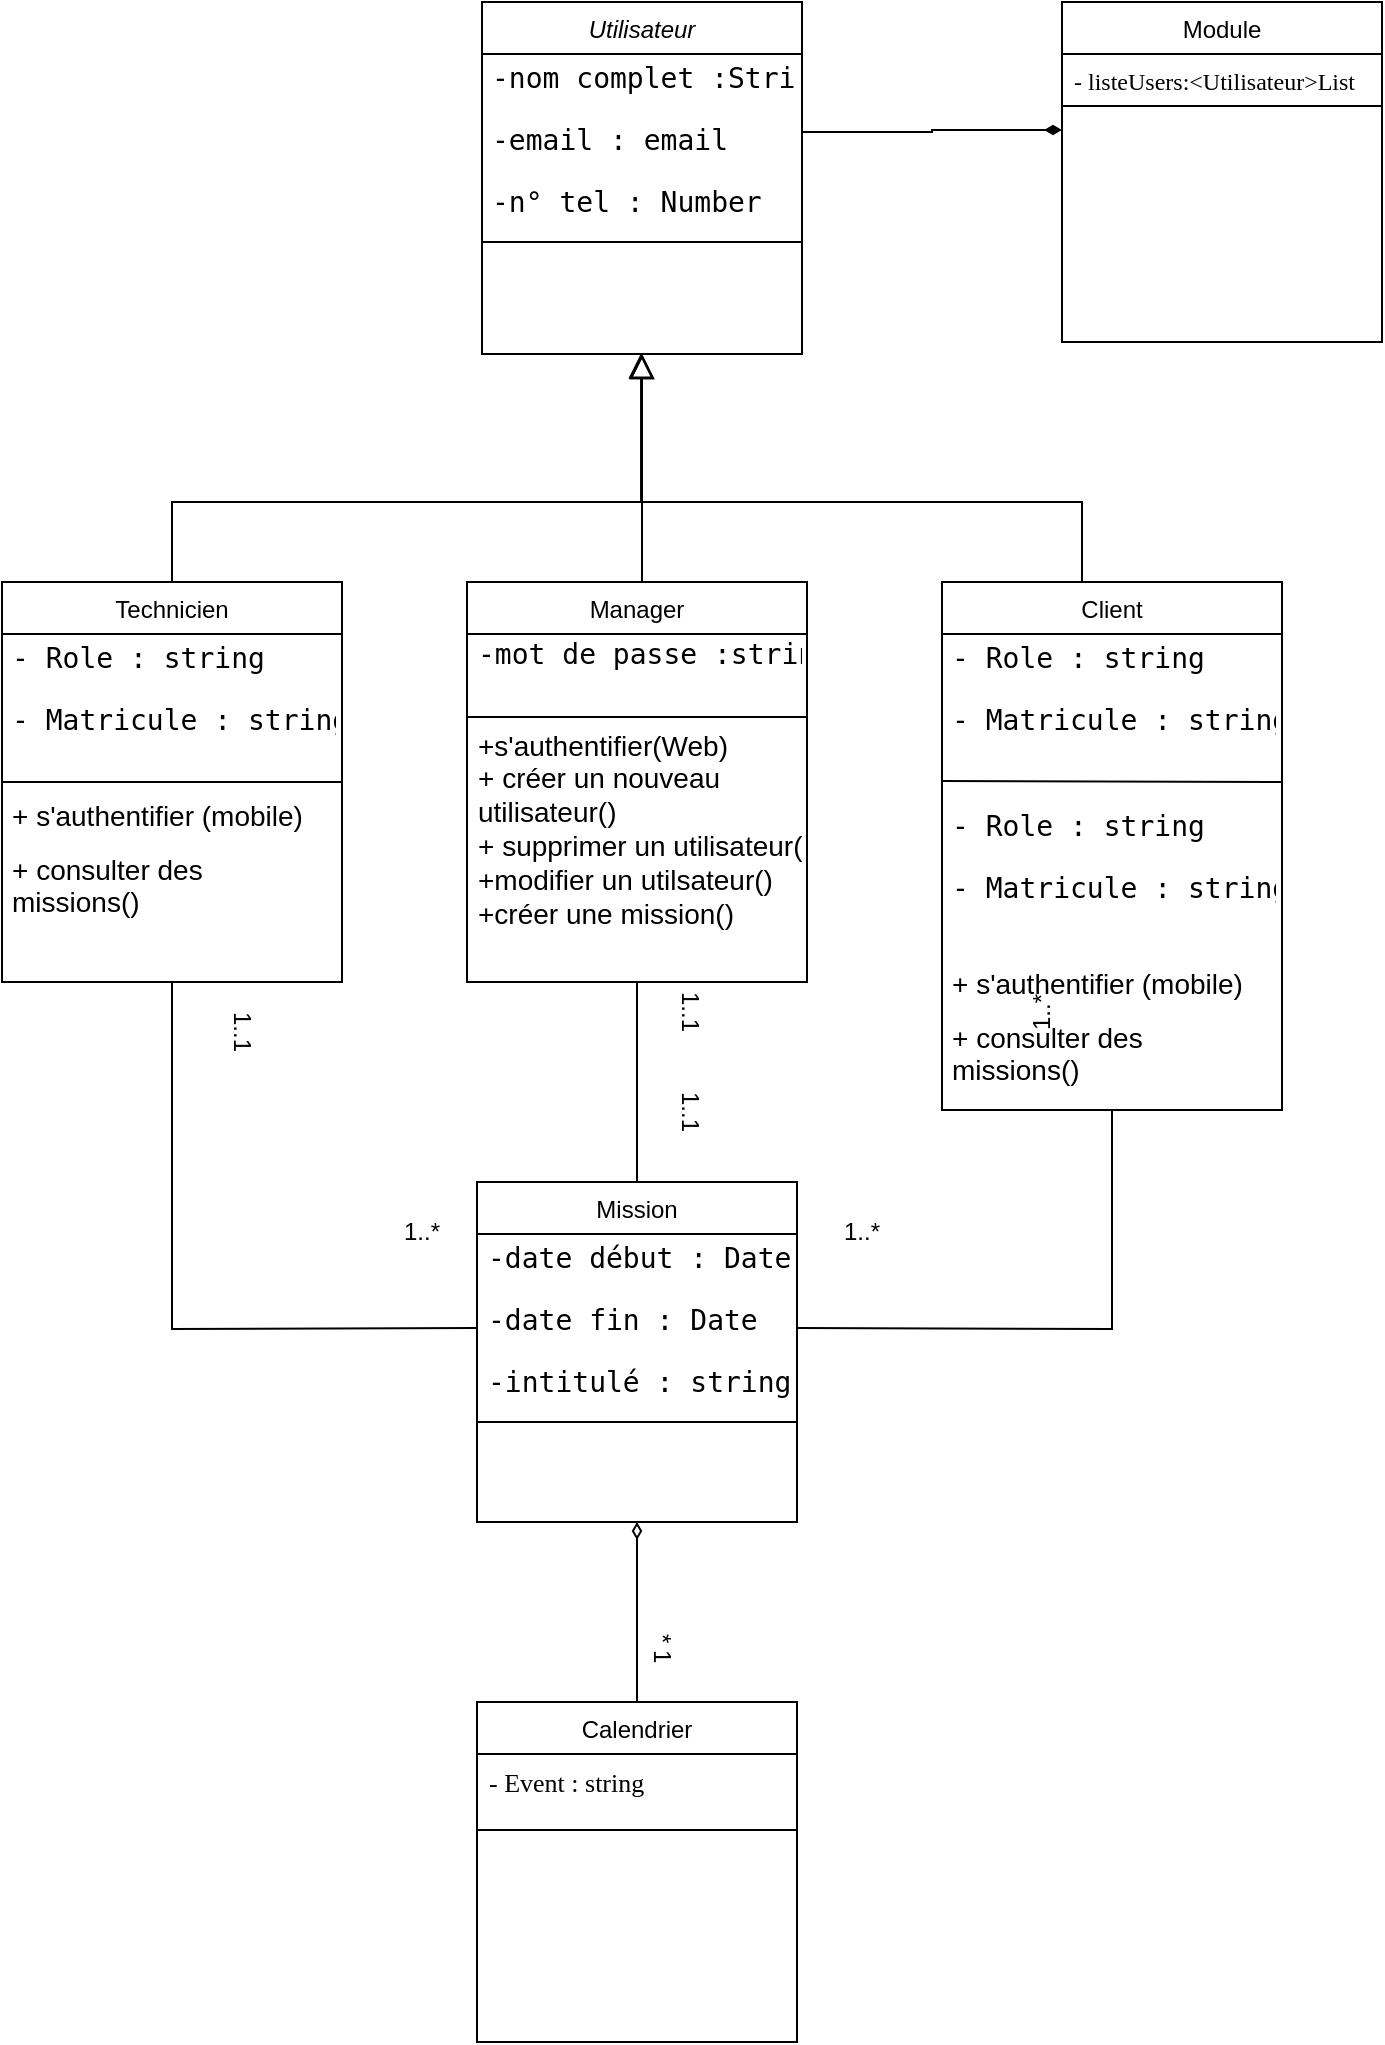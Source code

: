 <mxfile version="18.1.2" type="github">
  <diagram id="C5RBs43oDa-KdzZeNtuy" name="Page-1">
    <mxGraphModel dx="1038" dy="579" grid="1" gridSize="10" guides="1" tooltips="1" connect="1" arrows="1" fold="1" page="1" pageScale="1" pageWidth="827" pageHeight="1169" math="0" shadow="0">
      <root>
        <mxCell id="WIyWlLk6GJQsqaUBKTNV-0" />
        <mxCell id="WIyWlLk6GJQsqaUBKTNV-1" parent="WIyWlLk6GJQsqaUBKTNV-0" />
        <mxCell id="zkfFHV4jXpPFQw0GAbJ--0" value="Utilisateur" style="swimlane;fontStyle=2;align=center;verticalAlign=top;childLayout=stackLayout;horizontal=1;startSize=26;horizontalStack=0;resizeParent=1;resizeLast=0;collapsible=1;marginBottom=0;rounded=0;shadow=0;strokeWidth=1;" parent="WIyWlLk6GJQsqaUBKTNV-1" vertex="1">
          <mxGeometry x="340" y="70" width="160" height="176" as="geometry">
            <mxRectangle x="230" y="140" width="160" height="26" as="alternateBounds" />
          </mxGeometry>
        </mxCell>
        <mxCell id="4CXuDcewyqUGaf7q-5Id-18" value="&lt;pre&gt;-nom complet :String &lt;/pre&gt;&lt;pre&gt;-email : email &lt;/pre&gt;&lt;pre&gt;-n° tel : Number&lt;/pre&gt;" style="text;html=1;strokeColor=none;fillColor=none;spacing=5;spacingTop=-20;whiteSpace=wrap;overflow=hidden;rounded=0;fontFamily=Georgia;fontSize=14;" parent="zkfFHV4jXpPFQw0GAbJ--0" vertex="1">
          <mxGeometry y="26" width="160" height="90" as="geometry" />
        </mxCell>
        <mxCell id="zkfFHV4jXpPFQw0GAbJ--4" value="" style="line;html=1;strokeWidth=1;align=left;verticalAlign=middle;spacingTop=-1;spacingLeft=3;spacingRight=3;rotatable=0;labelPosition=right;points=[];portConstraint=eastwest;" parent="zkfFHV4jXpPFQw0GAbJ--0" vertex="1">
          <mxGeometry y="116" width="160" height="8" as="geometry" />
        </mxCell>
        <mxCell id="zkfFHV4jXpPFQw0GAbJ--6" value="Technicien" style="swimlane;fontStyle=0;align=center;verticalAlign=top;childLayout=stackLayout;horizontal=1;startSize=26;horizontalStack=0;resizeParent=1;resizeLast=0;collapsible=1;marginBottom=0;rounded=0;shadow=0;strokeWidth=1;" parent="WIyWlLk6GJQsqaUBKTNV-1" vertex="1">
          <mxGeometry x="100" y="360" width="170" height="200" as="geometry">
            <mxRectangle x="130" y="380" width="160" height="26" as="alternateBounds" />
          </mxGeometry>
        </mxCell>
        <mxCell id="4CXuDcewyqUGaf7q-5Id-5" value="&lt;pre style=&quot;font-size: 14px;&quot;&gt;- Role : string &lt;/pre&gt;&lt;pre style=&quot;font-size: 14px;&quot;&gt;- Matricule : string &lt;/pre&gt;" style="text;html=1;strokeColor=none;fillColor=none;spacing=5;spacingTop=-20;whiteSpace=wrap;overflow=hidden;rounded=0;align=left;" parent="zkfFHV4jXpPFQw0GAbJ--6" vertex="1">
          <mxGeometry y="26" width="170" height="84" as="geometry" />
        </mxCell>
        <mxCell id="4CXuDcewyqUGaf7q-5Id-0" value="&lt;h1 style=&quot;font-size: 14px;&quot;&gt;&lt;font style=&quot;font-size: 14px;&quot;&gt;&lt;span style=&quot;background-color: initial; font-weight: normal;&quot;&gt;+ s&#39;authentifier (mobile)&amp;nbsp;&amp;nbsp;&lt;/span&gt;&lt;br&gt;&lt;/font&gt;&lt;/h1&gt;&lt;div style=&quot;font-size: 14px;&quot;&gt;&lt;font style=&quot;font-size: 14px;&quot;&gt;&lt;span style=&quot;background-color: initial;&quot;&gt;+ consulter des missions()&lt;/span&gt;&lt;br&gt;&lt;/font&gt;&lt;/div&gt;&lt;div style=&quot;font-size: 14px;&quot;&gt;&lt;br&gt;&lt;/div&gt;" style="text;html=1;strokeColor=none;fillColor=none;spacing=5;spacingTop=-20;whiteSpace=wrap;overflow=hidden;rounded=0;" parent="zkfFHV4jXpPFQw0GAbJ--6" vertex="1">
          <mxGeometry y="110" width="170" height="70" as="geometry" />
        </mxCell>
        <mxCell id="zkfFHV4jXpPFQw0GAbJ--12" value="" style="endArrow=block;endSize=10;endFill=0;shadow=0;strokeWidth=1;rounded=0;edgeStyle=elbowEdgeStyle;elbow=vertical;" parent="WIyWlLk6GJQsqaUBKTNV-1" source="zkfFHV4jXpPFQw0GAbJ--6" target="zkfFHV4jXpPFQw0GAbJ--0" edge="1">
          <mxGeometry width="160" relative="1" as="geometry">
            <mxPoint x="200" y="203" as="sourcePoint" />
            <mxPoint x="200" y="203" as="targetPoint" />
            <Array as="points">
              <mxPoint x="420" y="320" />
              <mxPoint x="420" y="314" />
              <mxPoint x="370" y="314" />
            </Array>
          </mxGeometry>
        </mxCell>
        <mxCell id="Vk1bH2cdv19ZKUo0edv7-28" style="edgeStyle=orthogonalEdgeStyle;rounded=0;orthogonalLoop=1;jettySize=auto;html=1;exitX=0.5;exitY=1;exitDx=0;exitDy=0;entryX=0.5;entryY=0;entryDx=0;entryDy=0;endArrow=baseDash;endFill=0;" parent="WIyWlLk6GJQsqaUBKTNV-1" source="zkfFHV4jXpPFQw0GAbJ--13" target="WqivtSoIRXflKxzYT_6G-6" edge="1">
          <mxGeometry relative="1" as="geometry" />
        </mxCell>
        <mxCell id="zkfFHV4jXpPFQw0GAbJ--13" value="Manager" style="swimlane;fontStyle=0;align=center;verticalAlign=top;childLayout=stackLayout;horizontal=1;startSize=26;horizontalStack=0;resizeParent=1;resizeLast=0;collapsible=1;marginBottom=0;rounded=0;shadow=0;strokeWidth=1;" parent="WIyWlLk6GJQsqaUBKTNV-1" vertex="1">
          <mxGeometry x="332.5" y="360" width="170" height="200" as="geometry">
            <mxRectangle x="340" y="380" width="170" height="26" as="alternateBounds" />
          </mxGeometry>
        </mxCell>
        <mxCell id="4CXuDcewyqUGaf7q-5Id-15" value="" style="endArrow=none;html=1;rounded=0;fontFamily=Georgia;fontSize=14;" parent="zkfFHV4jXpPFQw0GAbJ--13" edge="1">
          <mxGeometry width="50" height="50" relative="1" as="geometry">
            <mxPoint y="67.5" as="sourcePoint" />
            <mxPoint x="170" y="67.5" as="targetPoint" />
          </mxGeometry>
        </mxCell>
        <mxCell id="4CXuDcewyqUGaf7q-5Id-10" value="&lt;pre&gt;&lt;font style=&quot;font-size: 14px;&quot;&gt;-mot de passe :string&lt;/font&gt;&lt;/pre&gt;&lt;div style=&quot;font-size: 14px;&quot;&gt;&lt;br&gt;&lt;/div&gt;&lt;div style=&quot;font-size: 14px;&quot;&gt;+s&#39;authentifier(Web)&amp;nbsp;&lt;/div&gt;&lt;div style=&quot;font-size: 14px;&quot;&gt;+ créer un nouveau utilisateur()&amp;nbsp;&lt;/div&gt;&lt;div style=&quot;font-size: 14px;&quot;&gt;+ supprimer un utilisateur()&amp;nbsp;&lt;/div&gt;&lt;div style=&quot;font-size: 14px;&quot;&gt;&lt;span style=&quot;background-color: initial;&quot;&gt;+modifier un utilsateur()&amp;nbsp;&amp;nbsp;&lt;/span&gt;&lt;/div&gt;&lt;div style=&quot;font-size: 14px;&quot;&gt;&lt;span style=&quot;background-color: initial;&quot;&gt;+créer une mission()&lt;/span&gt;&lt;/div&gt;&lt;div style=&quot;font-size: 14px;&quot;&gt;&lt;span style=&quot;background-color: initial;&quot;&gt;&amp;nbsp;&lt;/span&gt;&lt;/div&gt;" style="text;html=1;strokeColor=none;fillColor=none;spacing=5;spacingTop=-20;whiteSpace=wrap;overflow=hidden;rounded=0;" parent="zkfFHV4jXpPFQw0GAbJ--13" vertex="1">
          <mxGeometry y="26" width="170" height="166" as="geometry" />
        </mxCell>
        <mxCell id="zkfFHV4jXpPFQw0GAbJ--16" value="" style="endArrow=block;endSize=10;endFill=0;shadow=0;strokeWidth=1;rounded=0;edgeStyle=elbowEdgeStyle;elbow=vertical;" parent="WIyWlLk6GJQsqaUBKTNV-1" source="zkfFHV4jXpPFQw0GAbJ--13" target="zkfFHV4jXpPFQw0GAbJ--0" edge="1">
          <mxGeometry width="160" relative="1" as="geometry">
            <mxPoint x="210" y="373" as="sourcePoint" />
            <mxPoint x="310" y="271" as="targetPoint" />
            <Array as="points">
              <mxPoint x="420" y="314" />
            </Array>
          </mxGeometry>
        </mxCell>
        <mxCell id="quoRLHqhAQKSaXc_qvvu-1" value="" style="endArrow=block;endSize=10;endFill=0;shadow=0;strokeWidth=1;rounded=0;edgeStyle=elbowEdgeStyle;elbow=vertical;entryX=0.497;entryY=0.992;entryDx=0;entryDy=0;entryPerimeter=0;" parent="WIyWlLk6GJQsqaUBKTNV-1" edge="1">
          <mxGeometry width="160" relative="1" as="geometry">
            <mxPoint x="640" y="360" as="sourcePoint" />
            <mxPoint x="419.52" y="245.632" as="targetPoint" />
            <Array as="points">
              <mxPoint x="510" y="320" />
              <mxPoint x="610" y="320" />
              <mxPoint x="730" y="320" />
              <mxPoint x="580" y="310" />
              <mxPoint x="860" y="334" />
              <mxPoint x="810" y="334" />
            </Array>
          </mxGeometry>
        </mxCell>
        <mxCell id="quoRLHqhAQKSaXc_qvvu-2" value="Client" style="swimlane;fontStyle=0;align=center;verticalAlign=top;childLayout=stackLayout;horizontal=1;startSize=26;horizontalStack=0;resizeParent=1;resizeLast=0;collapsible=1;marginBottom=0;rounded=0;shadow=0;strokeWidth=1;" parent="WIyWlLk6GJQsqaUBKTNV-1" vertex="1">
          <mxGeometry x="570" y="360" width="170" height="264" as="geometry">
            <mxRectangle x="130" y="380" width="160" height="26" as="alternateBounds" />
          </mxGeometry>
        </mxCell>
        <mxCell id="4CXuDcewyqUGaf7q-5Id-13" value="&lt;pre style=&quot;font-size: 14px;&quot;&gt;- Role : string &lt;/pre&gt;&lt;pre style=&quot;font-size: 14px;&quot;&gt;- Matricule : string &lt;/pre&gt;" style="text;html=1;strokeColor=none;fillColor=none;spacing=5;spacingTop=-20;whiteSpace=wrap;overflow=hidden;rounded=0;align=left;" parent="quoRLHqhAQKSaXc_qvvu-2" vertex="1">
          <mxGeometry y="26" width="170" height="84" as="geometry" />
        </mxCell>
        <mxCell id="zLDp-h0AGRB9-S5ScYM8-0" value="&lt;pre style=&quot;font-size: 14px;&quot;&gt;- Role : string &lt;/pre&gt;&lt;pre style=&quot;font-size: 14px;&quot;&gt;- Matricule : string &lt;/pre&gt;" style="text;html=1;strokeColor=none;fillColor=none;spacing=5;spacingTop=-20;whiteSpace=wrap;overflow=hidden;rounded=0;align=left;" vertex="1" parent="quoRLHqhAQKSaXc_qvvu-2">
          <mxGeometry y="110" width="170" height="84" as="geometry" />
        </mxCell>
        <mxCell id="4CXuDcewyqUGaf7q-5Id-7" value="" style="endArrow=none;html=1;rounded=0;" parent="quoRLHqhAQKSaXc_qvvu-2" edge="1">
          <mxGeometry width="50" height="50" relative="1" as="geometry">
            <mxPoint y="99.5" as="sourcePoint" />
            <mxPoint x="170" y="100" as="targetPoint" />
          </mxGeometry>
        </mxCell>
        <mxCell id="4CXuDcewyqUGaf7q-5Id-8" value="&lt;h1 style=&quot;font-size: 14px;&quot;&gt;&lt;font style=&quot;font-size: 14px;&quot;&gt;&lt;span style=&quot;background-color: initial; font-weight: normal;&quot;&gt;+ s&#39;authentifier (mobile)&amp;nbsp;&amp;nbsp;&lt;/span&gt;&lt;br&gt;&lt;/font&gt;&lt;/h1&gt;&lt;div style=&quot;font-size: 14px;&quot;&gt;&lt;font style=&quot;font-size: 14px;&quot;&gt;&lt;span style=&quot;background-color: initial;&quot;&gt;+ consulter des missions()&lt;/span&gt;&lt;br&gt;&lt;/font&gt;&lt;/div&gt;&lt;div style=&quot;font-size: 14px;&quot;&gt;&lt;br&gt;&lt;/div&gt;" style="text;html=1;strokeColor=none;fillColor=none;spacing=5;spacingTop=-20;whiteSpace=wrap;overflow=hidden;rounded=0;" parent="quoRLHqhAQKSaXc_qvvu-2" vertex="1">
          <mxGeometry y="194" width="170" height="70" as="geometry" />
        </mxCell>
        <mxCell id="WqivtSoIRXflKxzYT_6G-6" value="Mission" style="swimlane;fontStyle=0;align=center;verticalAlign=top;childLayout=stackLayout;horizontal=1;startSize=26;horizontalStack=0;resizeParent=1;resizeLast=0;collapsible=1;marginBottom=0;rounded=0;shadow=0;strokeWidth=1;" parent="WIyWlLk6GJQsqaUBKTNV-1" vertex="1">
          <mxGeometry x="337.5" y="660" width="160" height="170" as="geometry">
            <mxRectangle x="130" y="380" width="160" height="26" as="alternateBounds" />
          </mxGeometry>
        </mxCell>
        <mxCell id="4CXuDcewyqUGaf7q-5Id-16" value="&lt;pre style=&quot;font-size: 14px;&quot;&gt;-date début : Date &lt;/pre&gt;&lt;pre style=&quot;font-size: 14px;&quot;&gt;-date fin : Date &lt;/pre&gt;&lt;pre style=&quot;font-size: 14px;&quot;&gt;-intitulé : string&lt;/pre&gt;" style="text;html=1;strokeColor=none;fillColor=none;spacing=5;spacingTop=-20;whiteSpace=wrap;overflow=hidden;rounded=0;fontFamily=Georgia;fontSize=13;" parent="WqivtSoIRXflKxzYT_6G-6" vertex="1">
          <mxGeometry y="26" width="160" height="84" as="geometry" />
        </mxCell>
        <mxCell id="WqivtSoIRXflKxzYT_6G-9" value="" style="line;html=1;strokeWidth=1;align=left;verticalAlign=middle;spacingTop=-1;spacingLeft=3;spacingRight=3;rotatable=0;labelPosition=right;points=[];portConstraint=eastwest;" parent="WqivtSoIRXflKxzYT_6G-6" vertex="1">
          <mxGeometry y="110" width="160" height="20" as="geometry" />
        </mxCell>
        <mxCell id="Vk1bH2cdv19ZKUo0edv7-21" style="edgeStyle=orthogonalEdgeStyle;rounded=0;orthogonalLoop=1;jettySize=auto;html=1;exitX=1;exitY=0.5;exitDx=0;exitDy=0;entryX=0.5;entryY=1;entryDx=0;entryDy=0;endArrow=baseDash;endFill=0;" parent="WIyWlLk6GJQsqaUBKTNV-1" target="quoRLHqhAQKSaXc_qvvu-2" edge="1">
          <mxGeometry relative="1" as="geometry">
            <mxPoint x="497.5" y="733" as="sourcePoint" />
          </mxGeometry>
        </mxCell>
        <mxCell id="Vk1bH2cdv19ZKUo0edv7-22" value="1..*" style="text;html=1;strokeColor=none;fillColor=none;align=center;verticalAlign=middle;whiteSpace=wrap;rounded=0;rotation=-90;" parent="WIyWlLk6GJQsqaUBKTNV-1" vertex="1">
          <mxGeometry x="590" y="560" width="60" height="30" as="geometry" />
        </mxCell>
        <mxCell id="Vk1bH2cdv19ZKUo0edv7-23" value="1..*" style="text;html=1;strokeColor=none;fillColor=none;align=center;verticalAlign=middle;whiteSpace=wrap;rounded=0;" parent="WIyWlLk6GJQsqaUBKTNV-1" vertex="1">
          <mxGeometry x="500" y="670" width="60" height="30" as="geometry" />
        </mxCell>
        <mxCell id="Vk1bH2cdv19ZKUo0edv7-24" style="edgeStyle=orthogonalEdgeStyle;rounded=0;orthogonalLoop=1;jettySize=auto;html=1;exitX=0;exitY=0.5;exitDx=0;exitDy=0;entryX=0.5;entryY=1;entryDx=0;entryDy=0;endArrow=baseDash;endFill=0;" parent="WIyWlLk6GJQsqaUBKTNV-1" target="zkfFHV4jXpPFQw0GAbJ--6" edge="1">
          <mxGeometry relative="1" as="geometry">
            <mxPoint x="337.5" y="733" as="sourcePoint" />
          </mxGeometry>
        </mxCell>
        <mxCell id="Vk1bH2cdv19ZKUo0edv7-26" value="1..*" style="text;html=1;strokeColor=none;fillColor=none;align=center;verticalAlign=middle;whiteSpace=wrap;rounded=0;" parent="WIyWlLk6GJQsqaUBKTNV-1" vertex="1">
          <mxGeometry x="280" y="670" width="60" height="30" as="geometry" />
        </mxCell>
        <mxCell id="Vk1bH2cdv19ZKUo0edv7-27" value="1..1" style="text;html=1;strokeColor=none;fillColor=none;align=center;verticalAlign=middle;whiteSpace=wrap;rounded=0;rotation=90;" parent="WIyWlLk6GJQsqaUBKTNV-1" vertex="1">
          <mxGeometry x="190" y="570" width="60" height="30" as="geometry" />
        </mxCell>
        <mxCell id="Vk1bH2cdv19ZKUo0edv7-29" value="1..1" style="text;html=1;strokeColor=none;fillColor=none;align=center;verticalAlign=middle;whiteSpace=wrap;rounded=0;rotation=90;" parent="WIyWlLk6GJQsqaUBKTNV-1" vertex="1">
          <mxGeometry x="414" y="560" width="60" height="30" as="geometry" />
        </mxCell>
        <mxCell id="Vk1bH2cdv19ZKUo0edv7-30" value="1..1" style="text;html=1;strokeColor=none;fillColor=none;align=center;verticalAlign=middle;whiteSpace=wrap;rounded=0;rotation=90;" parent="WIyWlLk6GJQsqaUBKTNV-1" vertex="1">
          <mxGeometry x="414" y="610" width="60" height="30" as="geometry" />
        </mxCell>
        <mxCell id="Vk1bH2cdv19ZKUo0edv7-42" style="edgeStyle=orthogonalEdgeStyle;rounded=0;orthogonalLoop=1;jettySize=auto;html=1;exitX=0.5;exitY=0;exitDx=0;exitDy=0;entryX=0.5;entryY=1;entryDx=0;entryDy=0;endArrow=diamondThin;endFill=0;" parent="WIyWlLk6GJQsqaUBKTNV-1" source="Vk1bH2cdv19ZKUo0edv7-38" target="WqivtSoIRXflKxzYT_6G-6" edge="1">
          <mxGeometry relative="1" as="geometry" />
        </mxCell>
        <mxCell id="Vk1bH2cdv19ZKUo0edv7-38" value="Calendrier" style="swimlane;fontStyle=0;align=center;verticalAlign=top;childLayout=stackLayout;horizontal=1;startSize=26;horizontalStack=0;resizeParent=1;resizeLast=0;collapsible=1;marginBottom=0;rounded=0;shadow=0;strokeWidth=1;" parent="WIyWlLk6GJQsqaUBKTNV-1" vertex="1">
          <mxGeometry x="337.5" y="920" width="160" height="170" as="geometry">
            <mxRectangle x="130" y="380" width="160" height="26" as="alternateBounds" />
          </mxGeometry>
        </mxCell>
        <mxCell id="Vk1bH2cdv19ZKUo0edv7-39" value="- Event : string" style="text;align=left;verticalAlign=top;spacingLeft=4;spacingRight=4;overflow=hidden;rotatable=0;points=[[0,0.5],[1,0.5]];portConstraint=eastwest;fontFamily=Lucida Console;fontSize=13;" parent="Vk1bH2cdv19ZKUo0edv7-38" vertex="1">
          <mxGeometry y="26" width="160" height="34" as="geometry" />
        </mxCell>
        <mxCell id="Vk1bH2cdv19ZKUo0edv7-41" value="" style="line;html=1;strokeWidth=1;align=left;verticalAlign=middle;spacingTop=-1;spacingLeft=3;spacingRight=3;rotatable=0;labelPosition=right;points=[];portConstraint=eastwest;" parent="Vk1bH2cdv19ZKUo0edv7-38" vertex="1">
          <mxGeometry y="60" width="160" height="8" as="geometry" />
        </mxCell>
        <mxCell id="Vk1bH2cdv19ZKUo0edv7-43" value="* 1&amp;nbsp;" style="text;html=1;strokeColor=none;fillColor=none;align=center;verticalAlign=middle;whiteSpace=wrap;rounded=0;rotation=90;" parent="WIyWlLk6GJQsqaUBKTNV-1" vertex="1">
          <mxGeometry x="400" y="880" width="60" height="30" as="geometry" />
        </mxCell>
        <mxCell id="Vk1bH2cdv19ZKUo0edv7-44" value="Module" style="swimlane;fontStyle=0;align=center;verticalAlign=top;childLayout=stackLayout;horizontal=1;startSize=26;horizontalStack=0;resizeParent=1;resizeLast=0;collapsible=1;marginBottom=0;rounded=0;shadow=0;strokeWidth=1;" parent="WIyWlLk6GJQsqaUBKTNV-1" vertex="1">
          <mxGeometry x="630" y="70" width="160" height="170" as="geometry">
            <mxRectangle x="130" y="380" width="160" height="26" as="alternateBounds" />
          </mxGeometry>
        </mxCell>
        <mxCell id="Vk1bH2cdv19ZKUo0edv7-45" value="- listeUsers:&lt;Utilisateur&gt;List " style="text;align=left;verticalAlign=top;spacingLeft=4;spacingRight=4;overflow=hidden;rotatable=0;points=[[0,0.5],[1,0.5]];portConstraint=eastwest;fontFamily=Georgia;" parent="Vk1bH2cdv19ZKUo0edv7-44" vertex="1">
          <mxGeometry y="26" width="160" height="22" as="geometry" />
        </mxCell>
        <mxCell id="Vk1bH2cdv19ZKUo0edv7-47" value="" style="line;html=1;strokeWidth=1;align=left;verticalAlign=middle;spacingTop=-1;spacingLeft=3;spacingRight=3;rotatable=0;labelPosition=right;points=[];portConstraint=eastwest;" parent="Vk1bH2cdv19ZKUo0edv7-44" vertex="1">
          <mxGeometry y="48" width="160" height="8" as="geometry" />
        </mxCell>
        <mxCell id="Vk1bH2cdv19ZKUo0edv7-50" style="edgeStyle=orthogonalEdgeStyle;rounded=0;orthogonalLoop=1;jettySize=auto;html=1;exitX=1;exitY=0.5;exitDx=0;exitDy=0;entryX=0;entryY=0.5;entryDx=0;entryDy=0;endArrow=diamondThin;endFill=1;" parent="WIyWlLk6GJQsqaUBKTNV-1" edge="1">
          <mxGeometry relative="1" as="geometry">
            <mxPoint x="500" y="135" as="sourcePoint" />
            <mxPoint x="630" y="134" as="targetPoint" />
            <Array as="points">
              <mxPoint x="565" y="135" />
              <mxPoint x="565" y="134" />
            </Array>
          </mxGeometry>
        </mxCell>
        <mxCell id="4CXuDcewyqUGaf7q-5Id-2" value="" style="endArrow=none;html=1;rounded=0;exitX=0;exitY=0.5;exitDx=0;exitDy=0;entryX=1;entryY=0.5;entryDx=0;entryDy=0;" parent="WIyWlLk6GJQsqaUBKTNV-1" source="zkfFHV4jXpPFQw0GAbJ--6" target="zkfFHV4jXpPFQw0GAbJ--6" edge="1">
          <mxGeometry width="50" height="50" relative="1" as="geometry">
            <mxPoint x="160" y="470" as="sourcePoint" />
            <mxPoint x="210" y="420" as="targetPoint" />
          </mxGeometry>
        </mxCell>
      </root>
    </mxGraphModel>
  </diagram>
</mxfile>
